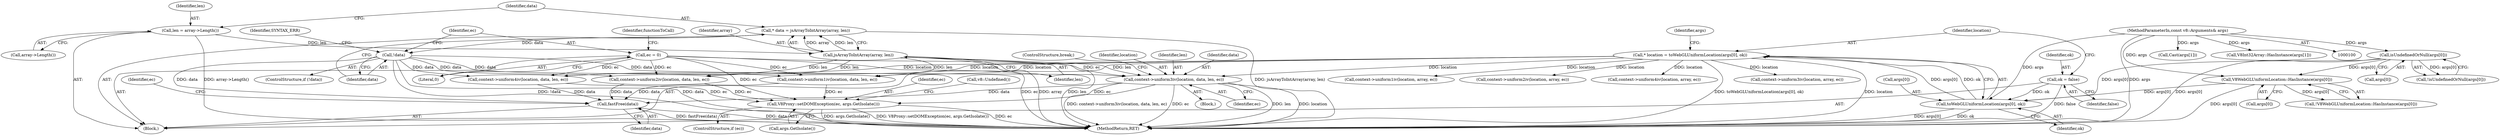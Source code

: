 digraph "0_Chrome_e9372a1bfd3588a80fcf49aa07321f0971dd6091_62@pointer" {
"1000258" [label="(Call,context->uniform3iv(location, data, len, ec))"];
"1000141" [label="(Call,* location = toWebGLUniformLocation(args[0], ok))"];
"1000143" [label="(Call,toWebGLUniformLocation(args[0], ok))"];
"1000128" [label="(Call,V8WebGLUniformLocation::HasInstance(args[0]))"];
"1000123" [label="(Call,isUndefinedOrNull(args[0]))"];
"1000101" [label="(MethodParameterIn,const v8::Arguments& args)"];
"1000137" [label="(Call,ok = false)"];
"1000228" [label="(Call,!data)"];
"1000222" [label="(Call,* data = jsArrayToIntArray(array, len))"];
"1000224" [label="(Call,jsArrayToIntArray(array, len))"];
"1000218" [label="(Call,len = array->Length())"];
"1000237" [label="(Call,ec = 0)"];
"1000274" [label="(Call,fastFree(data))"];
"1000278" [label="(Call,V8Proxy::setDOMException(ec, args.GetIsolate()))"];
"1000222" [label="(Call,* data = jsArrayToIntArray(array, len))"];
"1000263" [label="(ControlStructure,break;)"];
"1000213" [label="(Call,Cast(args[1]))"];
"1000283" [label="(MethodReturn,RET)"];
"1000242" [label="(Block,)"];
"1000278" [label="(Call,V8Proxy::setDOMException(ec, args.GetIsolate()))"];
"1000259" [label="(Identifier,location)"];
"1000101" [label="(MethodParameterIn,const v8::Arguments& args)"];
"1000171" [label="(Call,context->uniform1iv(location, array, ec))"];
"1000227" [label="(ControlStructure,if (!data))"];
"1000226" [label="(Identifier,len)"];
"1000232" [label="(Identifier,SYNTAX_ERR)"];
"1000124" [label="(Call,args[0])"];
"1000177" [label="(Call,context->uniform2iv(location, array, ec))"];
"1000143" [label="(Call,toWebGLUniformLocation(args[0], ok))"];
"1000229" [label="(Identifier,data)"];
"1000241" [label="(Identifier,functionToCall)"];
"1000262" [label="(Identifier,ec)"];
"1000103" [label="(Block,)"];
"1000280" [label="(Call,args.GetIsolate())"];
"1000138" [label="(Identifier,ok)"];
"1000189" [label="(Call,context->uniform4iv(location, array, ec))"];
"1000129" [label="(Call,args[0])"];
"1000258" [label="(Call,context->uniform3iv(location, data, len, ec))"];
"1000265" [label="(Call,context->uniform4iv(location, data, len, ec))"];
"1000224" [label="(Call,jsArrayToIntArray(array, len))"];
"1000123" [label="(Call,isUndefinedOrNull(args[0]))"];
"1000127" [label="(Call,!V8WebGLUniformLocation::HasInstance(args[0]))"];
"1000239" [label="(Literal,0)"];
"1000147" [label="(Identifier,ok)"];
"1000151" [label="(Identifier,args)"];
"1000244" [label="(Call,context->uniform1iv(location, data, len, ec))"];
"1000219" [label="(Identifier,len)"];
"1000237" [label="(Call,ec = 0)"];
"1000139" [label="(Identifier,false)"];
"1000128" [label="(Call,V8WebGLUniformLocation::HasInstance(args[0]))"];
"1000282" [label="(Call,v8::Undefined())"];
"1000276" [label="(ControlStructure,if (ec))"];
"1000261" [label="(Identifier,len)"];
"1000220" [label="(Call,array->Length())"];
"1000238" [label="(Identifier,ec)"];
"1000260" [label="(Identifier,data)"];
"1000142" [label="(Identifier,location)"];
"1000122" [label="(Call,!isUndefinedOrNull(args[0]))"];
"1000218" [label="(Call,len = array->Length())"];
"1000149" [label="(Call,V8Int32Array::HasInstance(args[1]))"];
"1000137" [label="(Call,ok = false)"];
"1000279" [label="(Identifier,ec)"];
"1000275" [label="(Identifier,data)"];
"1000274" [label="(Call,fastFree(data))"];
"1000277" [label="(Identifier,ec)"];
"1000251" [label="(Call,context->uniform2iv(location, data, len, ec))"];
"1000225" [label="(Identifier,array)"];
"1000141" [label="(Call,* location = toWebGLUniformLocation(args[0], ok))"];
"1000144" [label="(Call,args[0])"];
"1000183" [label="(Call,context->uniform3iv(location, array, ec))"];
"1000223" [label="(Identifier,data)"];
"1000228" [label="(Call,!data)"];
"1000258" -> "1000242"  [label="AST: "];
"1000258" -> "1000262"  [label="CFG: "];
"1000259" -> "1000258"  [label="AST: "];
"1000260" -> "1000258"  [label="AST: "];
"1000261" -> "1000258"  [label="AST: "];
"1000262" -> "1000258"  [label="AST: "];
"1000263" -> "1000258"  [label="CFG: "];
"1000258" -> "1000283"  [label="DDG: location"];
"1000258" -> "1000283"  [label="DDG: context->uniform3iv(location, data, len, ec)"];
"1000258" -> "1000283"  [label="DDG: ec"];
"1000258" -> "1000283"  [label="DDG: len"];
"1000141" -> "1000258"  [label="DDG: location"];
"1000228" -> "1000258"  [label="DDG: data"];
"1000224" -> "1000258"  [label="DDG: len"];
"1000237" -> "1000258"  [label="DDG: ec"];
"1000258" -> "1000274"  [label="DDG: data"];
"1000258" -> "1000278"  [label="DDG: ec"];
"1000141" -> "1000103"  [label="AST: "];
"1000141" -> "1000143"  [label="CFG: "];
"1000142" -> "1000141"  [label="AST: "];
"1000143" -> "1000141"  [label="AST: "];
"1000151" -> "1000141"  [label="CFG: "];
"1000141" -> "1000283"  [label="DDG: location"];
"1000141" -> "1000283"  [label="DDG: toWebGLUniformLocation(args[0], ok)"];
"1000143" -> "1000141"  [label="DDG: args[0]"];
"1000143" -> "1000141"  [label="DDG: ok"];
"1000141" -> "1000171"  [label="DDG: location"];
"1000141" -> "1000177"  [label="DDG: location"];
"1000141" -> "1000183"  [label="DDG: location"];
"1000141" -> "1000189"  [label="DDG: location"];
"1000141" -> "1000244"  [label="DDG: location"];
"1000141" -> "1000251"  [label="DDG: location"];
"1000141" -> "1000265"  [label="DDG: location"];
"1000143" -> "1000147"  [label="CFG: "];
"1000144" -> "1000143"  [label="AST: "];
"1000147" -> "1000143"  [label="AST: "];
"1000143" -> "1000283"  [label="DDG: args[0]"];
"1000143" -> "1000283"  [label="DDG: ok"];
"1000128" -> "1000143"  [label="DDG: args[0]"];
"1000123" -> "1000143"  [label="DDG: args[0]"];
"1000101" -> "1000143"  [label="DDG: args"];
"1000137" -> "1000143"  [label="DDG: ok"];
"1000128" -> "1000127"  [label="AST: "];
"1000128" -> "1000129"  [label="CFG: "];
"1000129" -> "1000128"  [label="AST: "];
"1000127" -> "1000128"  [label="CFG: "];
"1000128" -> "1000283"  [label="DDG: args[0]"];
"1000128" -> "1000127"  [label="DDG: args[0]"];
"1000123" -> "1000128"  [label="DDG: args[0]"];
"1000101" -> "1000128"  [label="DDG: args"];
"1000123" -> "1000122"  [label="AST: "];
"1000123" -> "1000124"  [label="CFG: "];
"1000124" -> "1000123"  [label="AST: "];
"1000122" -> "1000123"  [label="CFG: "];
"1000123" -> "1000283"  [label="DDG: args[0]"];
"1000123" -> "1000122"  [label="DDG: args[0]"];
"1000101" -> "1000123"  [label="DDG: args"];
"1000101" -> "1000100"  [label="AST: "];
"1000101" -> "1000283"  [label="DDG: args"];
"1000101" -> "1000149"  [label="DDG: args"];
"1000101" -> "1000213"  [label="DDG: args"];
"1000137" -> "1000103"  [label="AST: "];
"1000137" -> "1000139"  [label="CFG: "];
"1000138" -> "1000137"  [label="AST: "];
"1000139" -> "1000137"  [label="AST: "];
"1000142" -> "1000137"  [label="CFG: "];
"1000137" -> "1000283"  [label="DDG: false"];
"1000228" -> "1000227"  [label="AST: "];
"1000228" -> "1000229"  [label="CFG: "];
"1000229" -> "1000228"  [label="AST: "];
"1000232" -> "1000228"  [label="CFG: "];
"1000238" -> "1000228"  [label="CFG: "];
"1000228" -> "1000283"  [label="DDG: !data"];
"1000228" -> "1000283"  [label="DDG: data"];
"1000222" -> "1000228"  [label="DDG: data"];
"1000228" -> "1000244"  [label="DDG: data"];
"1000228" -> "1000251"  [label="DDG: data"];
"1000228" -> "1000265"  [label="DDG: data"];
"1000228" -> "1000274"  [label="DDG: data"];
"1000222" -> "1000103"  [label="AST: "];
"1000222" -> "1000224"  [label="CFG: "];
"1000223" -> "1000222"  [label="AST: "];
"1000224" -> "1000222"  [label="AST: "];
"1000229" -> "1000222"  [label="CFG: "];
"1000222" -> "1000283"  [label="DDG: jsArrayToIntArray(array, len)"];
"1000224" -> "1000222"  [label="DDG: array"];
"1000224" -> "1000222"  [label="DDG: len"];
"1000224" -> "1000226"  [label="CFG: "];
"1000225" -> "1000224"  [label="AST: "];
"1000226" -> "1000224"  [label="AST: "];
"1000224" -> "1000283"  [label="DDG: array"];
"1000224" -> "1000283"  [label="DDG: len"];
"1000218" -> "1000224"  [label="DDG: len"];
"1000224" -> "1000244"  [label="DDG: len"];
"1000224" -> "1000251"  [label="DDG: len"];
"1000224" -> "1000265"  [label="DDG: len"];
"1000218" -> "1000103"  [label="AST: "];
"1000218" -> "1000220"  [label="CFG: "];
"1000219" -> "1000218"  [label="AST: "];
"1000220" -> "1000218"  [label="AST: "];
"1000223" -> "1000218"  [label="CFG: "];
"1000218" -> "1000283"  [label="DDG: array->Length()"];
"1000237" -> "1000103"  [label="AST: "];
"1000237" -> "1000239"  [label="CFG: "];
"1000238" -> "1000237"  [label="AST: "];
"1000239" -> "1000237"  [label="AST: "];
"1000241" -> "1000237"  [label="CFG: "];
"1000237" -> "1000283"  [label="DDG: ec"];
"1000237" -> "1000244"  [label="DDG: ec"];
"1000237" -> "1000251"  [label="DDG: ec"];
"1000237" -> "1000265"  [label="DDG: ec"];
"1000237" -> "1000278"  [label="DDG: ec"];
"1000274" -> "1000103"  [label="AST: "];
"1000274" -> "1000275"  [label="CFG: "];
"1000275" -> "1000274"  [label="AST: "];
"1000277" -> "1000274"  [label="CFG: "];
"1000274" -> "1000283"  [label="DDG: data"];
"1000274" -> "1000283"  [label="DDG: fastFree(data)"];
"1000251" -> "1000274"  [label="DDG: data"];
"1000244" -> "1000274"  [label="DDG: data"];
"1000265" -> "1000274"  [label="DDG: data"];
"1000278" -> "1000276"  [label="AST: "];
"1000278" -> "1000280"  [label="CFG: "];
"1000279" -> "1000278"  [label="AST: "];
"1000280" -> "1000278"  [label="AST: "];
"1000282" -> "1000278"  [label="CFG: "];
"1000278" -> "1000283"  [label="DDG: args.GetIsolate()"];
"1000278" -> "1000283"  [label="DDG: V8Proxy::setDOMException(ec, args.GetIsolate())"];
"1000278" -> "1000283"  [label="DDG: ec"];
"1000244" -> "1000278"  [label="DDG: ec"];
"1000251" -> "1000278"  [label="DDG: ec"];
"1000265" -> "1000278"  [label="DDG: ec"];
}
